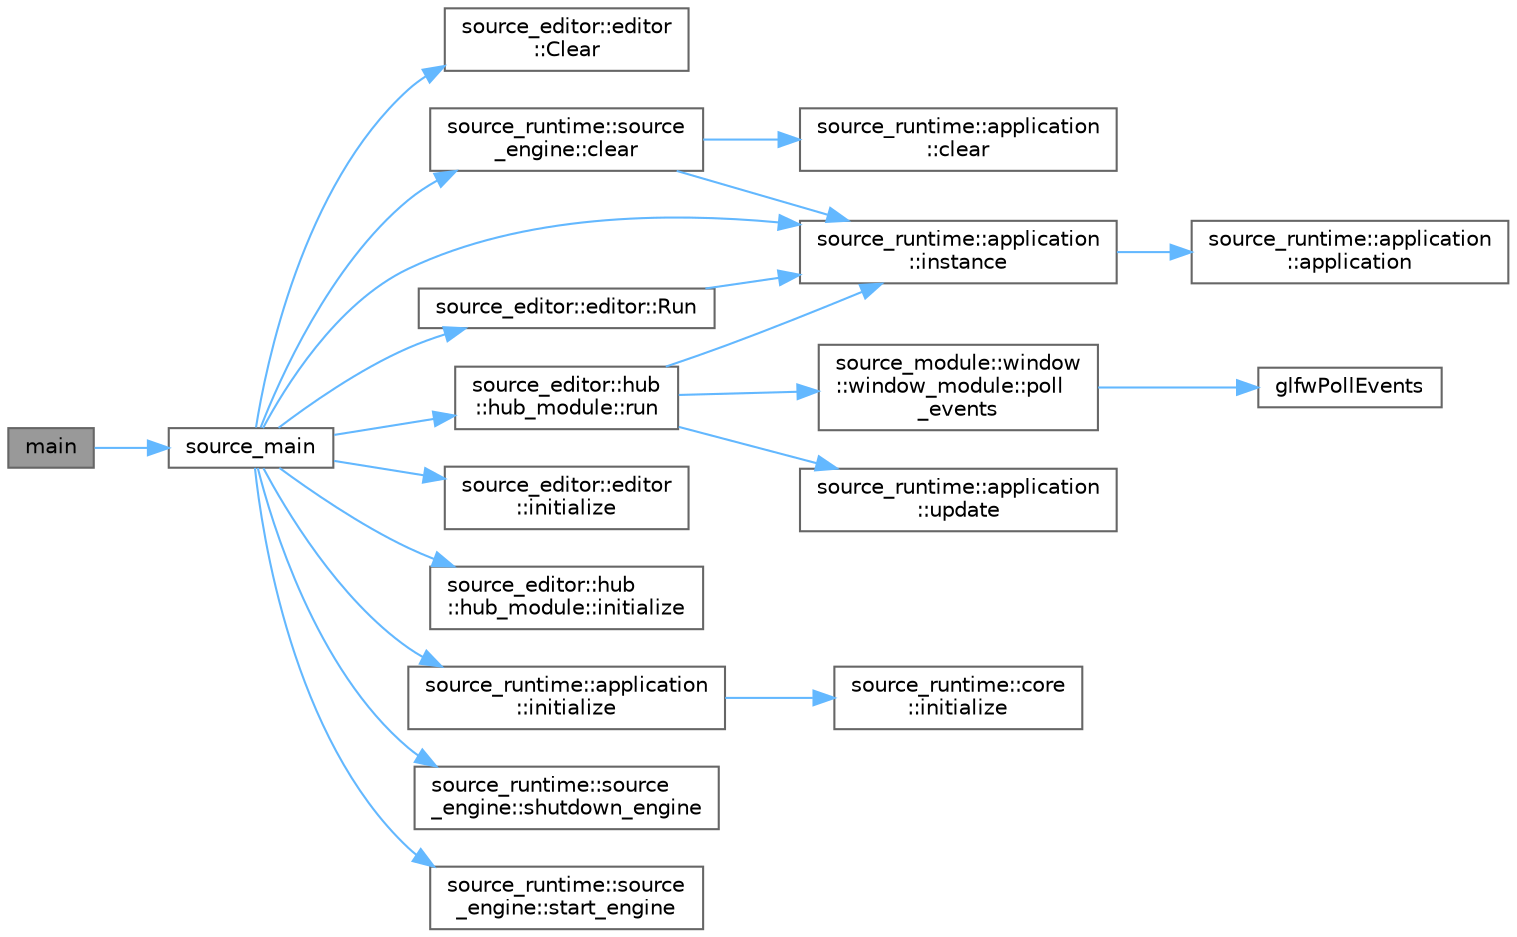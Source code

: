 digraph "main"
{
 // LATEX_PDF_SIZE
  bgcolor="transparent";
  edge [fontname=Helvetica,fontsize=10,labelfontname=Helvetica,labelfontsize=10];
  node [fontname=Helvetica,fontsize=10,shape=box,height=0.2,width=0.4];
  rankdir="LR";
  Node1 [id="Node000001",label="main",height=0.2,width=0.4,color="gray40", fillcolor="grey60", style="filled", fontcolor="black",tooltip=" "];
  Node1 -> Node2 [id="edge1_Node000001_Node000002",color="steelblue1",style="solid",tooltip=" "];
  Node2 [id="Node000002",label="source_main",height=0.2,width=0.4,color="grey40", fillcolor="white", style="filled",URL="$win__editor__main_8cpp.html#a5ee4da270e1f77d6e6042e8c74253c3d",tooltip=" "];
  Node2 -> Node3 [id="edge2_Node000002_Node000003",color="steelblue1",style="solid",tooltip=" "];
  Node3 [id="Node000003",label="source_editor::editor\l::Clear",height=0.2,width=0.4,color="grey40", fillcolor="white", style="filled",URL="$classsource__editor_1_1editor.html#aa81ed7b27b9701852c757fe06deb5046",tooltip=" "];
  Node2 -> Node4 [id="edge3_Node000002_Node000004",color="steelblue1",style="solid",tooltip=" "];
  Node4 [id="Node000004",label="source_runtime::source\l_engine::clear",height=0.2,width=0.4,color="grey40", fillcolor="white", style="filled",URL="$classsource__runtime_1_1source__engine.html#ac7cc7b6425c4e75bef821948d990cc5e",tooltip=" "];
  Node4 -> Node5 [id="edge4_Node000004_Node000005",color="steelblue1",style="solid",tooltip=" "];
  Node5 [id="Node000005",label="source_runtime::application\l::clear",height=0.2,width=0.4,color="grey40", fillcolor="white", style="filled",URL="$classsource__runtime_1_1application.html#a3174532361fd27861e528aa6074718e8",tooltip=" "];
  Node4 -> Node6 [id="edge5_Node000004_Node000006",color="steelblue1",style="solid",tooltip=" "];
  Node6 [id="Node000006",label="source_runtime::application\l::instance",height=0.2,width=0.4,color="grey40", fillcolor="white", style="filled",URL="$classsource__runtime_1_1application.html#a417153130bfed981e0a08d414e30cc86",tooltip=" "];
  Node6 -> Node7 [id="edge6_Node000006_Node000007",color="steelblue1",style="solid",tooltip=" "];
  Node7 [id="Node000007",label="source_runtime::application\l::application",height=0.2,width=0.4,color="grey40", fillcolor="white", style="filled",URL="$classsource__runtime_1_1application.html#aad5a54161fc5d14bf985198aa7145ef6",tooltip=" "];
  Node2 -> Node8 [id="edge7_Node000002_Node000008",color="steelblue1",style="solid",tooltip=" "];
  Node8 [id="Node000008",label="source_editor::editor\l::initialize",height=0.2,width=0.4,color="grey40", fillcolor="white", style="filled",URL="$classsource__editor_1_1editor.html#ac290f3613480c3f748a47d06e5fc61be",tooltip=" "];
  Node2 -> Node9 [id="edge8_Node000002_Node000009",color="steelblue1",style="solid",tooltip=" "];
  Node9 [id="Node000009",label="source_editor::hub\l::hub_module::initialize",height=0.2,width=0.4,color="grey40", fillcolor="white", style="filled",URL="$classsource__editor_1_1hub_1_1hub__module.html#adfb5d55ef657834a28562b0e1931e290",tooltip=" "];
  Node2 -> Node10 [id="edge9_Node000002_Node000010",color="steelblue1",style="solid",tooltip=" "];
  Node10 [id="Node000010",label="source_runtime::application\l::initialize",height=0.2,width=0.4,color="grey40", fillcolor="white", style="filled",URL="$classsource__runtime_1_1application.html#a1cb78df3f9b27f3aee252b6c94c446b2",tooltip=" "];
  Node10 -> Node11 [id="edge10_Node000010_Node000011",color="steelblue1",style="solid",tooltip=" "];
  Node11 [id="Node000011",label="source_runtime::core\l::initialize",height=0.2,width=0.4,color="grey40", fillcolor="white", style="filled",URL="$namespacesource__runtime_1_1core.html#adcf148ef7c6ac411545f95e5564dac48",tooltip=" "];
  Node2 -> Node6 [id="edge11_Node000002_Node000006",color="steelblue1",style="solid",tooltip=" "];
  Node2 -> Node12 [id="edge12_Node000002_Node000012",color="steelblue1",style="solid",tooltip=" "];
  Node12 [id="Node000012",label="source_editor::editor::Run",height=0.2,width=0.4,color="grey40", fillcolor="white", style="filled",URL="$classsource__editor_1_1editor.html#a8d89c8c9284ae30f5309a3633842dd28",tooltip=" "];
  Node12 -> Node6 [id="edge13_Node000012_Node000006",color="steelblue1",style="solid",tooltip=" "];
  Node2 -> Node13 [id="edge14_Node000002_Node000013",color="steelblue1",style="solid",tooltip=" "];
  Node13 [id="Node000013",label="source_editor::hub\l::hub_module::run",height=0.2,width=0.4,color="grey40", fillcolor="white", style="filled",URL="$classsource__editor_1_1hub_1_1hub__module.html#a5dd2f69bd72a89b50e6161d5ec90113d",tooltip=" "];
  Node13 -> Node6 [id="edge15_Node000013_Node000006",color="steelblue1",style="solid",tooltip=" "];
  Node13 -> Node14 [id="edge16_Node000013_Node000014",color="steelblue1",style="solid",tooltip=" "];
  Node14 [id="Node000014",label="source_module::window\l::window_module::poll\l_events",height=0.2,width=0.4,color="grey40", fillcolor="white", style="filled",URL="$classsource__module_1_1window_1_1window__module.html#a0eedbd35edfd6ce23e7c803d7e7d6791",tooltip=" "];
  Node14 -> Node15 [id="edge17_Node000014_Node000015",color="steelblue1",style="solid",tooltip=" "];
  Node15 [id="Node000015",label="glfwPollEvents",height=0.2,width=0.4,color="grey40", fillcolor="white", style="filled",URL="$group__window.html#ga872d16e4c77f58c0436f356255920cfc",tooltip="Processes all pending events."];
  Node13 -> Node16 [id="edge18_Node000013_Node000016",color="steelblue1",style="solid",tooltip=" "];
  Node16 [id="Node000016",label="source_runtime::application\l::update",height=0.2,width=0.4,color="grey40", fillcolor="white", style="filled",URL="$classsource__runtime_1_1application.html#ae1ea472afa94d8511d91502a06ec5373",tooltip=" "];
  Node2 -> Node17 [id="edge19_Node000002_Node000017",color="steelblue1",style="solid",tooltip=" "];
  Node17 [id="Node000017",label="source_runtime::source\l_engine::shutdown_engine",height=0.2,width=0.4,color="grey40", fillcolor="white", style="filled",URL="$classsource__runtime_1_1source__engine.html#af6c6a1eeb1344fa376be2748f33c0938",tooltip=" "];
  Node2 -> Node18 [id="edge20_Node000002_Node000018",color="steelblue1",style="solid",tooltip=" "];
  Node18 [id="Node000018",label="source_runtime::source\l_engine::start_engine",height=0.2,width=0.4,color="grey40", fillcolor="white", style="filled",URL="$classsource__runtime_1_1source__engine.html#a49c524a70d5eca8f27967094e6f414bc",tooltip=" "];
}
